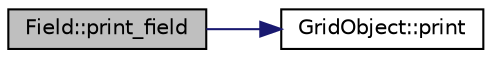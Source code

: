 digraph "Field::print_field"
{
 // LATEX_PDF_SIZE
  edge [fontname="Helvetica",fontsize="10",labelfontname="Helvetica",labelfontsize="10"];
  node [fontname="Helvetica",fontsize="10",shape=record];
  rankdir="LR";
  Node1 [label="Field::print_field",height=0.2,width=0.4,color="black", fillcolor="grey75", style="filled", fontcolor="black",tooltip=" "];
  Node1 -> Node2 [color="midnightblue",fontsize="10",style="solid"];
  Node2 [label="GridObject::print",height=0.2,width=0.4,color="black", fillcolor="white", style="filled",URL="$class_grid_object.html#a8e33f21bc0b167702f41d7cfdd93f6cd",tooltip="Print the values stored within the grid object."];
}
